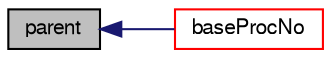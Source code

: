 digraph "parent"
{
  bgcolor="transparent";
  edge [fontname="FreeSans",fontsize="10",labelfontname="FreeSans",labelfontsize="10"];
  node [fontname="FreeSans",fontsize="10",shape=record];
  rankdir="LR";
  Node1 [label="parent",height=0.2,width=0.4,color="black", fillcolor="grey75", style="filled" fontcolor="black"];
  Node1 -> Node2 [dir="back",color="midnightblue",fontsize="10",style="solid",fontname="FreeSans"];
  Node2 [label="baseProcNo",height=0.2,width=0.4,color="red",URL="$a02690.html#afd48a2b11255cc392b5873ea401c8884",tooltip="Return physical processor number (i.e. processor number in. "];
}
